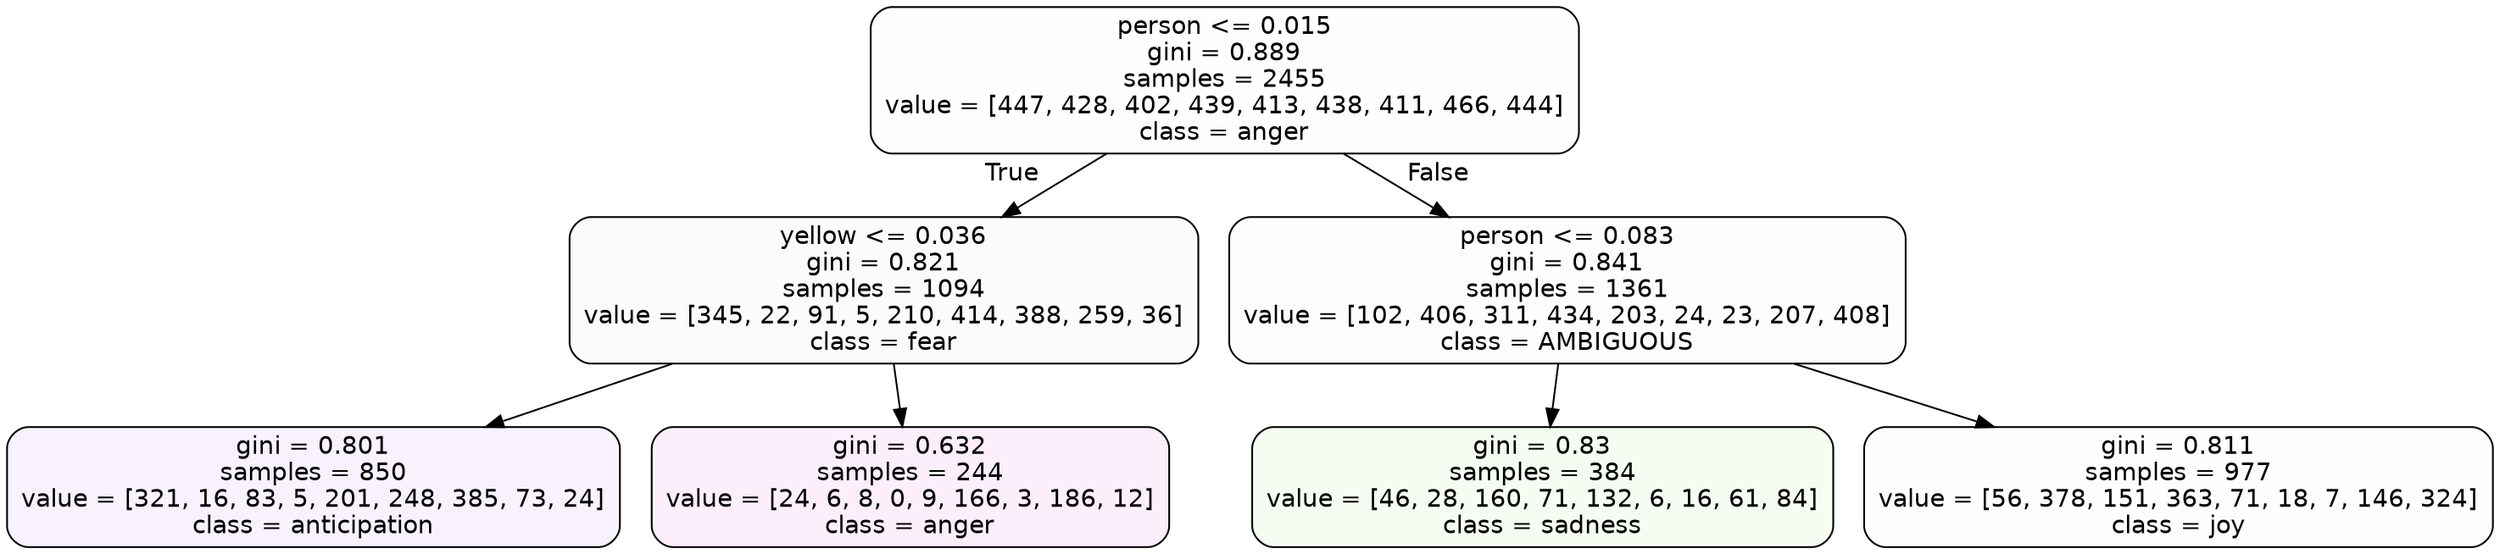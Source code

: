 digraph Tree {
node [shape=box, style="filled, rounded", color="black", fontname=helvetica] ;
edge [fontname=helvetica] ;
0 [label="person <= 0.015\ngini = 0.889\nsamples = 2455\nvalue = [447, 428, 402, 439, 413, 438, 411, 466, 444]\nclass = anger", fillcolor="#e539d701"] ;
1 [label="yellow <= 0.036\ngini = 0.821\nsamples = 1094\nvalue = [345, 22, 91, 5, 210, 414, 388, 259, 36]\nclass = fear", fillcolor="#3964e505"] ;
0 -> 1 [labeldistance=2.5, labelangle=45, headlabel="True"] ;
2 [label="gini = 0.801\nsamples = 850\nvalue = [321, 16, 83, 5, 201, 248, 385, 73, 24]\nclass = anticipation", fillcolor="#8139e510"] ;
1 -> 2 ;
3 [label="gini = 0.632\nsamples = 244\nvalue = [24, 6, 8, 0, 9, 166, 3, 186, 12]\nclass = anger", fillcolor="#e539d715"] ;
1 -> 3 ;
4 [label="person <= 0.083\ngini = 0.841\nsamples = 1361\nvalue = [102, 406, 311, 434, 203, 24, 23, 207, 408]\nclass = AMBIGUOUS", fillcolor="#39e58104"] ;
0 -> 4 [labeldistance=2.5, labelangle=-45, headlabel="False"] ;
5 [label="gini = 0.83\nsamples = 384\nvalue = [46, 28, 160, 71, 132, 6, 16, 61, 84]\nclass = sadness", fillcolor="#64e5390f"] ;
4 -> 5 ;
6 [label="gini = 0.811\nsamples = 977\nvalue = [56, 378, 151, 363, 71, 18, 7, 146, 324]\nclass = joy", fillcolor="#d7e53903"] ;
4 -> 6 ;
}